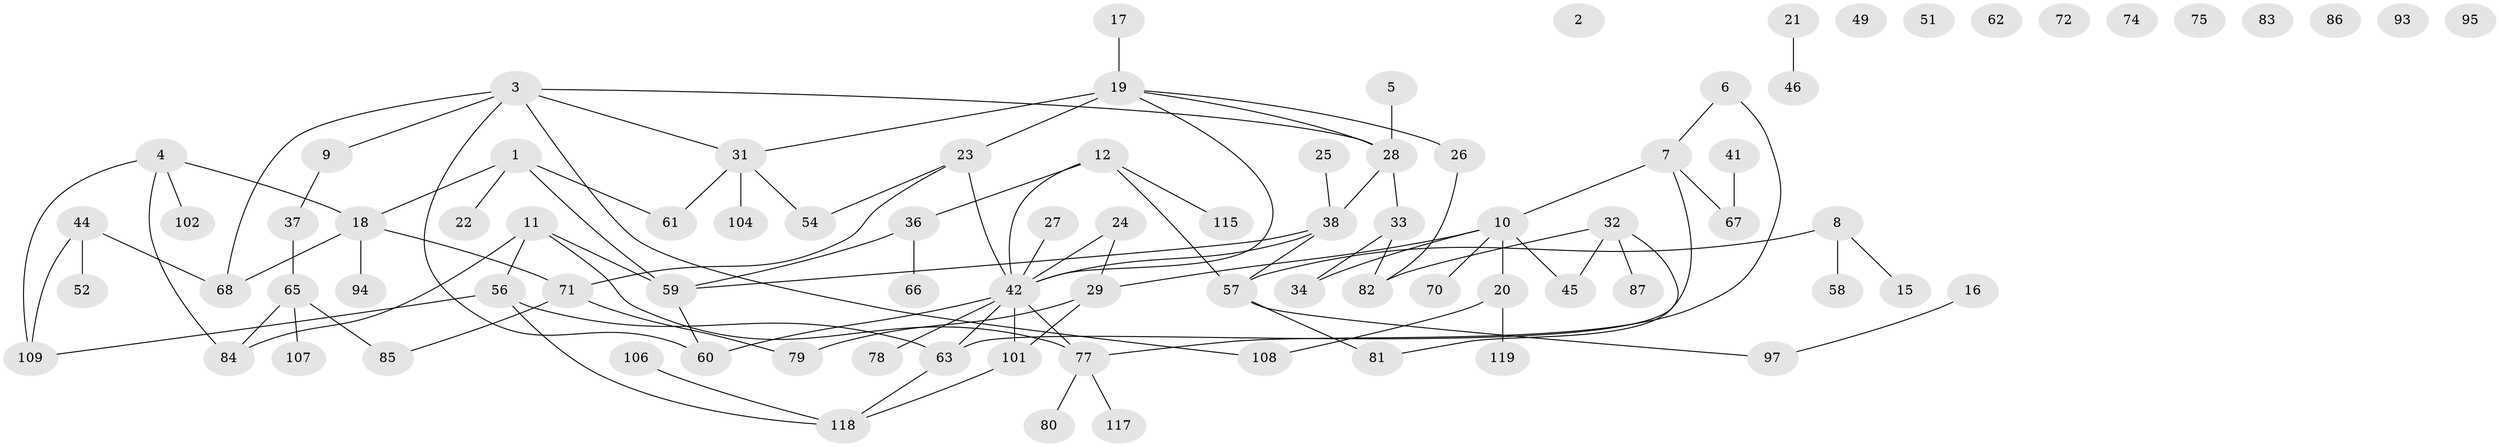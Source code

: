 // Generated by graph-tools (version 1.1) at 2025/23/03/03/25 07:23:24]
// undirected, 86 vertices, 102 edges
graph export_dot {
graph [start="1"]
  node [color=gray90,style=filled];
  1 [super="+113"];
  2;
  3 [super="+13"];
  4 [super="+110"];
  5;
  6;
  7 [super="+43"];
  8;
  9 [super="+53"];
  10 [super="+30"];
  11 [super="+14"];
  12 [super="+99"];
  15;
  16 [super="+96"];
  17;
  18 [super="+50"];
  19 [super="+40"];
  20 [super="+73"];
  21;
  22;
  23 [super="+69"];
  24 [super="+105"];
  25;
  26;
  27;
  28 [super="+64"];
  29 [super="+48"];
  31 [super="+35"];
  32 [super="+39"];
  33 [super="+55"];
  34;
  36;
  37;
  38;
  41;
  42 [super="+98"];
  44 [super="+120"];
  45 [super="+47"];
  46 [super="+121"];
  49;
  51;
  52;
  54;
  56 [super="+89"];
  57 [super="+116"];
  58;
  59 [super="+103"];
  60 [super="+114"];
  61 [super="+92"];
  62;
  63 [super="+91"];
  65 [super="+90"];
  66;
  67 [super="+88"];
  68 [super="+76"];
  70;
  71 [super="+100"];
  72;
  74;
  75;
  77 [super="+112"];
  78;
  79;
  80;
  81;
  82;
  83;
  84;
  85;
  86;
  87;
  93;
  94;
  95;
  97;
  101;
  102;
  104;
  106;
  107;
  108;
  109 [super="+111"];
  115;
  117;
  118;
  119;
  1 -- 59;
  1 -- 18;
  1 -- 22;
  1 -- 61;
  3 -- 60;
  3 -- 68;
  3 -- 108;
  3 -- 9;
  3 -- 28;
  3 -- 31;
  4 -- 18;
  4 -- 84;
  4 -- 102;
  4 -- 109;
  5 -- 28;
  6 -- 77;
  6 -- 7;
  7 -- 10;
  7 -- 67;
  7 -- 63;
  8 -- 15;
  8 -- 58;
  8 -- 57;
  9 -- 37;
  10 -- 29;
  10 -- 34;
  10 -- 20;
  10 -- 70;
  10 -- 45;
  11 -- 84;
  11 -- 56;
  11 -- 59 [weight=2];
  11 -- 77;
  12 -- 36;
  12 -- 115;
  12 -- 57;
  12 -- 42;
  16 -- 97;
  17 -- 19;
  18 -- 68;
  18 -- 94;
  18 -- 71;
  19 -- 26;
  19 -- 23 [weight=2];
  19 -- 42;
  19 -- 28;
  19 -- 31;
  20 -- 108;
  20 -- 119;
  21 -- 46;
  23 -- 54;
  23 -- 71;
  23 -- 42;
  24 -- 29;
  24 -- 42;
  25 -- 38;
  26 -- 82;
  27 -- 42;
  28 -- 33;
  28 -- 38;
  29 -- 101;
  29 -- 79;
  31 -- 54;
  31 -- 104;
  31 -- 61;
  32 -- 81;
  32 -- 82;
  32 -- 87;
  32 -- 45;
  33 -- 34;
  33 -- 82;
  36 -- 66;
  36 -- 59;
  37 -- 65;
  38 -- 57;
  38 -- 59;
  38 -- 42;
  41 -- 67;
  42 -- 60;
  42 -- 101;
  42 -- 77;
  42 -- 78;
  42 -- 63;
  44 -- 52;
  44 -- 68;
  44 -- 109;
  56 -- 63;
  56 -- 118;
  56 -- 109;
  57 -- 81;
  57 -- 97;
  59 -- 60;
  63 -- 118;
  65 -- 85;
  65 -- 107;
  65 -- 84;
  71 -- 79;
  71 -- 85;
  77 -- 80;
  77 -- 117;
  101 -- 118;
  106 -- 118;
}
